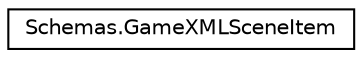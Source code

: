digraph "Graphical Class Hierarchy"
{
  edge [fontname="Helvetica",fontsize="10",labelfontname="Helvetica",labelfontsize="10"];
  node [fontname="Helvetica",fontsize="10",shape=record];
  rankdir="LR";
  Node1 [label="Schemas.GameXMLSceneItem",height=0.2,width=0.4,color="black", fillcolor="white", style="filled",URL="$class_schemas_1_1_game_x_m_l_scene_item.html"];
}
